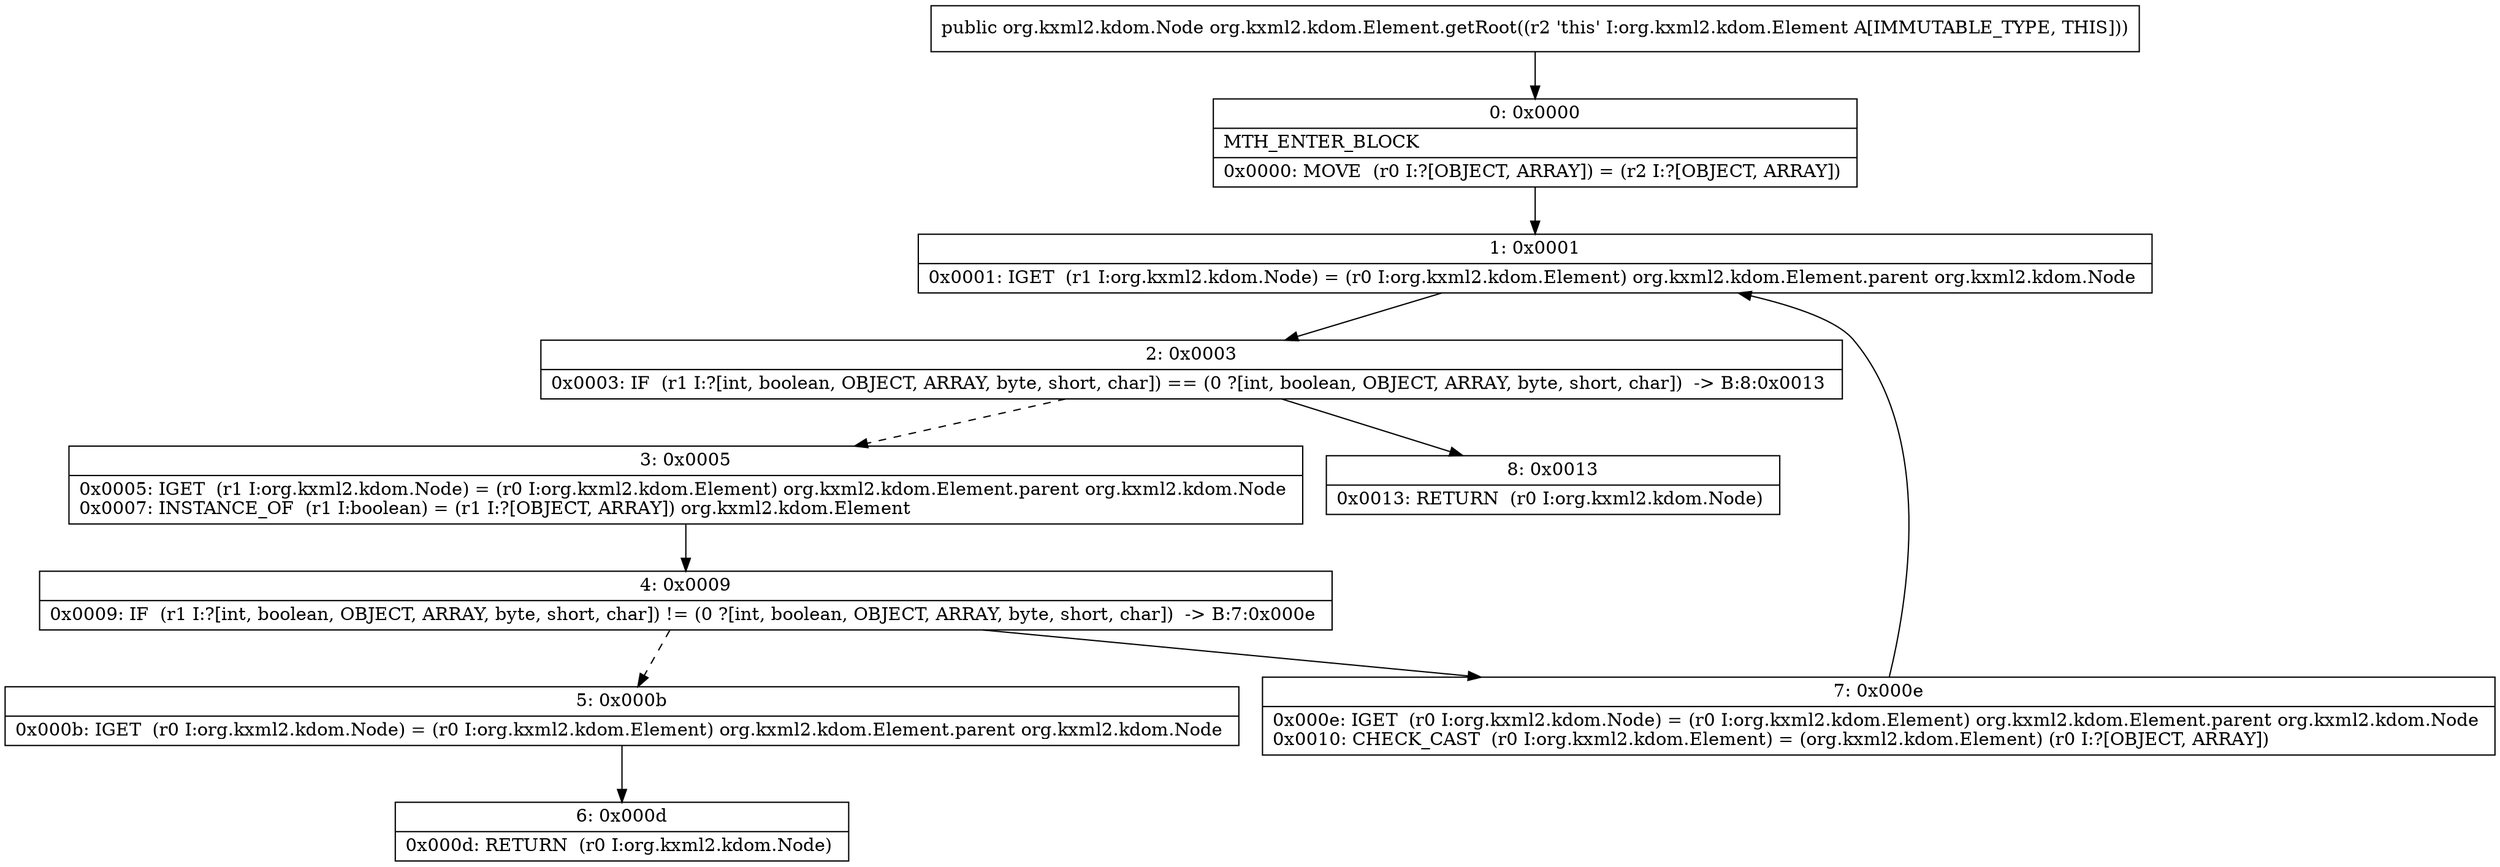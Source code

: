 digraph "CFG fororg.kxml2.kdom.Element.getRoot()Lorg\/kxml2\/kdom\/Node;" {
Node_0 [shape=record,label="{0\:\ 0x0000|MTH_ENTER_BLOCK\l|0x0000: MOVE  (r0 I:?[OBJECT, ARRAY]) = (r2 I:?[OBJECT, ARRAY]) \l}"];
Node_1 [shape=record,label="{1\:\ 0x0001|0x0001: IGET  (r1 I:org.kxml2.kdom.Node) = (r0 I:org.kxml2.kdom.Element) org.kxml2.kdom.Element.parent org.kxml2.kdom.Node \l}"];
Node_2 [shape=record,label="{2\:\ 0x0003|0x0003: IF  (r1 I:?[int, boolean, OBJECT, ARRAY, byte, short, char]) == (0 ?[int, boolean, OBJECT, ARRAY, byte, short, char])  \-\> B:8:0x0013 \l}"];
Node_3 [shape=record,label="{3\:\ 0x0005|0x0005: IGET  (r1 I:org.kxml2.kdom.Node) = (r0 I:org.kxml2.kdom.Element) org.kxml2.kdom.Element.parent org.kxml2.kdom.Node \l0x0007: INSTANCE_OF  (r1 I:boolean) = (r1 I:?[OBJECT, ARRAY]) org.kxml2.kdom.Element \l}"];
Node_4 [shape=record,label="{4\:\ 0x0009|0x0009: IF  (r1 I:?[int, boolean, OBJECT, ARRAY, byte, short, char]) != (0 ?[int, boolean, OBJECT, ARRAY, byte, short, char])  \-\> B:7:0x000e \l}"];
Node_5 [shape=record,label="{5\:\ 0x000b|0x000b: IGET  (r0 I:org.kxml2.kdom.Node) = (r0 I:org.kxml2.kdom.Element) org.kxml2.kdom.Element.parent org.kxml2.kdom.Node \l}"];
Node_6 [shape=record,label="{6\:\ 0x000d|0x000d: RETURN  (r0 I:org.kxml2.kdom.Node) \l}"];
Node_7 [shape=record,label="{7\:\ 0x000e|0x000e: IGET  (r0 I:org.kxml2.kdom.Node) = (r0 I:org.kxml2.kdom.Element) org.kxml2.kdom.Element.parent org.kxml2.kdom.Node \l0x0010: CHECK_CAST  (r0 I:org.kxml2.kdom.Element) = (org.kxml2.kdom.Element) (r0 I:?[OBJECT, ARRAY]) \l}"];
Node_8 [shape=record,label="{8\:\ 0x0013|0x0013: RETURN  (r0 I:org.kxml2.kdom.Node) \l}"];
MethodNode[shape=record,label="{public org.kxml2.kdom.Node org.kxml2.kdom.Element.getRoot((r2 'this' I:org.kxml2.kdom.Element A[IMMUTABLE_TYPE, THIS])) }"];
MethodNode -> Node_0;
Node_0 -> Node_1;
Node_1 -> Node_2;
Node_2 -> Node_3[style=dashed];
Node_2 -> Node_8;
Node_3 -> Node_4;
Node_4 -> Node_5[style=dashed];
Node_4 -> Node_7;
Node_5 -> Node_6;
Node_7 -> Node_1;
}

